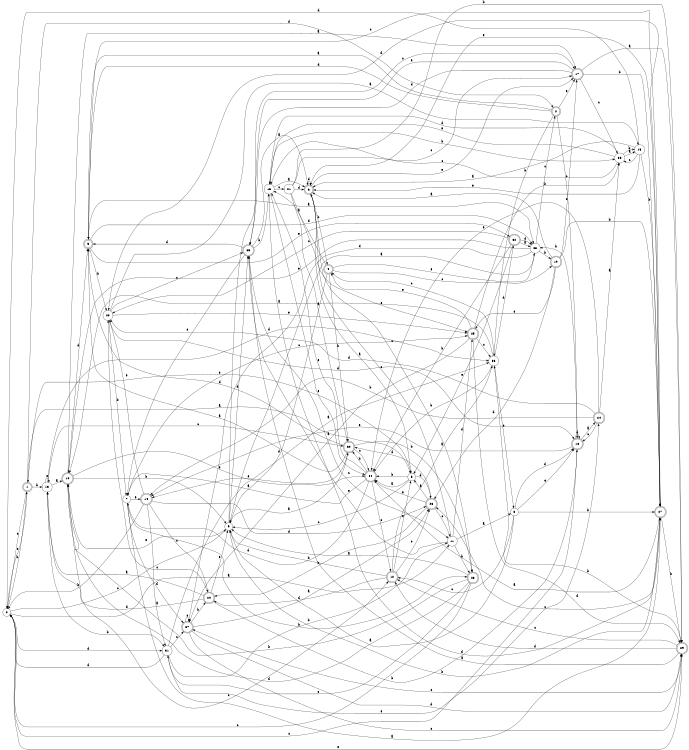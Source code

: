digraph n31_2 {
__start0 [label="" shape="none"];

rankdir=LR;
size="8,5";

s0 [style="filled", color="black", fillcolor="white" shape="circle", label="0"];
s1 [style="rounded,filled", color="black", fillcolor="white" shape="doublecircle", label="1"];
s2 [style="rounded,filled", color="black", fillcolor="white" shape="doublecircle", label="2"];
s3 [style="rounded,filled", color="black", fillcolor="white" shape="doublecircle", label="3"];
s4 [style="rounded,filled", color="black", fillcolor="white" shape="doublecircle", label="4"];
s5 [style="filled", color="black", fillcolor="white" shape="circle", label="5"];
s6 [style="rounded,filled", color="black", fillcolor="white" shape="doublecircle", label="6"];
s7 [style="filled", color="black", fillcolor="white" shape="circle", label="7"];
s8 [style="filled", color="black", fillcolor="white" shape="circle", label="8"];
s9 [style="filled", color="black", fillcolor="white" shape="circle", label="9"];
s10 [style="rounded,filled", color="black", fillcolor="white" shape="doublecircle", label="10"];
s11 [style="filled", color="black", fillcolor="white" shape="circle", label="11"];
s12 [style="rounded,filled", color="black", fillcolor="white" shape="doublecircle", label="12"];
s13 [style="filled", color="black", fillcolor="white" shape="circle", label="13"];
s14 [style="rounded,filled", color="black", fillcolor="white" shape="doublecircle", label="14"];
s15 [style="filled", color="black", fillcolor="white" shape="circle", label="15"];
s16 [style="filled", color="black", fillcolor="white" shape="circle", label="16"];
s17 [style="rounded,filled", color="black", fillcolor="white" shape="doublecircle", label="17"];
s18 [style="rounded,filled", color="black", fillcolor="white" shape="doublecircle", label="18"];
s19 [style="rounded,filled", color="black", fillcolor="white" shape="doublecircle", label="19"];
s20 [style="rounded,filled", color="black", fillcolor="white" shape="doublecircle", label="20"];
s21 [style="filled", color="black", fillcolor="white" shape="circle", label="21"];
s22 [style="filled", color="black", fillcolor="white" shape="circle", label="22"];
s23 [style="rounded,filled", color="black", fillcolor="white" shape="doublecircle", label="23"];
s24 [style="rounded,filled", color="black", fillcolor="white" shape="doublecircle", label="24"];
s25 [style="rounded,filled", color="black", fillcolor="white" shape="doublecircle", label="25"];
s26 [style="rounded,filled", color="black", fillcolor="white" shape="doublecircle", label="26"];
s27 [style="rounded,filled", color="black", fillcolor="white" shape="doublecircle", label="27"];
s28 [style="filled", color="black", fillcolor="white" shape="circle", label="28"];
s29 [style="rounded,filled", color="black", fillcolor="white" shape="doublecircle", label="29"];
s30 [style="rounded,filled", color="black", fillcolor="white" shape="doublecircle", label="30"];
s31 [style="filled", color="black", fillcolor="white" shape="circle", label="31"];
s32 [style="rounded,filled", color="black", fillcolor="white" shape="doublecircle", label="32"];
s33 [style="filled", color="black", fillcolor="white" shape="circle", label="33"];
s34 [style="rounded,filled", color="black", fillcolor="white" shape="doublecircle", label="34"];
s35 [style="rounded,filled", color="black", fillcolor="white" shape="doublecircle", label="35"];
s36 [style="filled", color="black", fillcolor="white" shape="circle", label="36"];
s37 [style="rounded,filled", color="black", fillcolor="white" shape="doublecircle", label="37"];
s0 -> s11 [label="a"];
s0 -> s1 [label="b"];
s0 -> s9 [label="c"];
s0 -> s31 [label="d"];
s0 -> s29 [label="e"];
s1 -> s5 [label="a"];
s1 -> s13 [label="b"];
s1 -> s0 [label="c"];
s1 -> s2 [label="d"];
s1 -> s0 [label="e"];
s2 -> s3 [label="a"];
s2 -> s36 [label="b"];
s2 -> s18 [label="c"];
s2 -> s3 [label="d"];
s2 -> s17 [label="e"];
s3 -> s28 [label="a"];
s3 -> s22 [label="b"];
s3 -> s27 [label="c"];
s3 -> s28 [label="d"];
s3 -> s32 [label="e"];
s4 -> s16 [label="a"];
s4 -> s30 [label="b"];
s4 -> s19 [label="c"];
s4 -> s9 [label="d"];
s4 -> s28 [label="e"];
s5 -> s34 [label="a"];
s5 -> s34 [label="b"];
s5 -> s9 [label="c"];
s5 -> s26 [label="d"];
s5 -> s1 [label="e"];
s6 -> s5 [label="a"];
s6 -> s4 [label="b"];
s6 -> s23 [label="c"];
s6 -> s6 [label="d"];
s6 -> s17 [label="e"];
s7 -> s27 [label="a"];
s7 -> s23 [label="b"];
s7 -> s25 [label="c"];
s7 -> s37 [label="d"];
s7 -> s14 [label="e"];
s8 -> s9 [label="a"];
s8 -> s27 [label="b"];
s8 -> s12 [label="c"];
s8 -> s18 [label="d"];
s8 -> s18 [label="e"];
s9 -> s30 [label="a"];
s9 -> s27 [label="b"];
s9 -> s17 [label="c"];
s9 -> s35 [label="d"];
s9 -> s10 [label="e"];
s10 -> s17 [label="a"];
s10 -> s9 [label="b"];
s10 -> s12 [label="c"];
s10 -> s3 [label="d"];
s10 -> s34 [label="e"];
s11 -> s8 [label="a"];
s11 -> s23 [label="b"];
s11 -> s6 [label="c"];
s11 -> s25 [label="d"];
s11 -> s35 [label="e"];
s12 -> s36 [label="a"];
s12 -> s9 [label="b"];
s12 -> s26 [label="c"];
s12 -> s20 [label="d"];
s12 -> s5 [label="e"];
s13 -> s10 [label="a"];
s13 -> s31 [label="b"];
s13 -> s30 [label="c"];
s13 -> s36 [label="d"];
s13 -> s13 [label="e"];
s14 -> s31 [label="a"];
s14 -> s0 [label="b"];
s14 -> s20 [label="c"];
s14 -> s26 [label="d"];
s14 -> s22 [label="e"];
s15 -> s6 [label="a"];
s15 -> s27 [label="b"];
s15 -> s33 [label="c"];
s15 -> s0 [label="d"];
s15 -> s6 [label="e"];
s16 -> s6 [label="a"];
s16 -> s33 [label="b"];
s16 -> s21 [label="c"];
s16 -> s27 [label="d"];
s16 -> s34 [label="e"];
s17 -> s29 [label="a"];
s17 -> s27 [label="b"];
s17 -> s33 [label="c"];
s17 -> s35 [label="d"];
s17 -> s35 [label="e"];
s18 -> s24 [label="a"];
s18 -> s28 [label="b"];
s18 -> s0 [label="c"];
s18 -> s18 [label="d"];
s18 -> s14 [label="e"];
s19 -> s6 [label="a"];
s19 -> s27 [label="b"];
s19 -> s17 [label="c"];
s19 -> s26 [label="d"];
s19 -> s25 [label="e"];
s20 -> s13 [label="a"];
s20 -> s18 [label="b"];
s20 -> s22 [label="c"];
s20 -> s13 [label="d"];
s20 -> s9 [label="e"];
s21 -> s30 [label="a"];
s21 -> s29 [label="b"];
s21 -> s17 [label="c"];
s21 -> s6 [label="d"];
s21 -> s25 [label="e"];
s22 -> s15 [label="a"];
s22 -> s7 [label="b"];
s22 -> s35 [label="c"];
s22 -> s18 [label="d"];
s22 -> s25 [label="e"];
s23 -> s9 [label="a"];
s23 -> s10 [label="b"];
s23 -> s0 [label="c"];
s23 -> s10 [label="d"];
s23 -> s31 [label="e"];
s24 -> s33 [label="a"];
s24 -> s14 [label="b"];
s24 -> s18 [label="c"];
s24 -> s22 [label="d"];
s24 -> s34 [label="e"];
s25 -> s37 [label="a"];
s25 -> s33 [label="b"];
s25 -> s36 [label="c"];
s25 -> s29 [label="d"];
s25 -> s4 [label="e"];
s26 -> s5 [label="a"];
s26 -> s20 [label="b"];
s26 -> s11 [label="c"];
s26 -> s30 [label="d"];
s26 -> s34 [label="e"];
s27 -> s34 [label="a"];
s27 -> s29 [label="b"];
s27 -> s26 [label="c"];
s27 -> s22 [label="d"];
s27 -> s6 [label="e"];
s28 -> s9 [label="a"];
s28 -> s19 [label="b"];
s28 -> s2 [label="c"];
s28 -> s37 [label="d"];
s28 -> s10 [label="e"];
s29 -> s35 [label="a"];
s29 -> s36 [label="b"];
s29 -> s12 [label="c"];
s29 -> s12 [label="d"];
s29 -> s37 [label="e"];
s30 -> s3 [label="a"];
s30 -> s23 [label="b"];
s30 -> s34 [label="c"];
s30 -> s3 [label="d"];
s30 -> s14 [label="e"];
s31 -> s36 [label="a"];
s31 -> s11 [label="b"];
s31 -> s37 [label="c"];
s31 -> s0 [label="d"];
s31 -> s24 [label="e"];
s32 -> s28 [label="a"];
s32 -> s34 [label="b"];
s32 -> s22 [label="c"];
s32 -> s28 [label="d"];
s32 -> s5 [label="e"];
s33 -> s15 [label="a"];
s33 -> s15 [label="b"];
s33 -> s16 [label="c"];
s33 -> s16 [label="d"];
s33 -> s16 [label="e"];
s34 -> s7 [label="a"];
s34 -> s30 [label="b"];
s34 -> s12 [label="c"];
s34 -> s7 [label="d"];
s34 -> s16 [label="e"];
s35 -> s6 [label="a"];
s35 -> s16 [label="b"];
s35 -> s11 [label="c"];
s35 -> s3 [label="d"];
s35 -> s7 [label="e"];
s36 -> s10 [label="a"];
s36 -> s34 [label="b"];
s36 -> s4 [label="c"];
s36 -> s32 [label="d"];
s36 -> s8 [label="e"];
s37 -> s26 [label="a"];
s37 -> s20 [label="b"];
s37 -> s29 [label="c"];
s37 -> s29 [label="d"];
s37 -> s37 [label="e"];

}